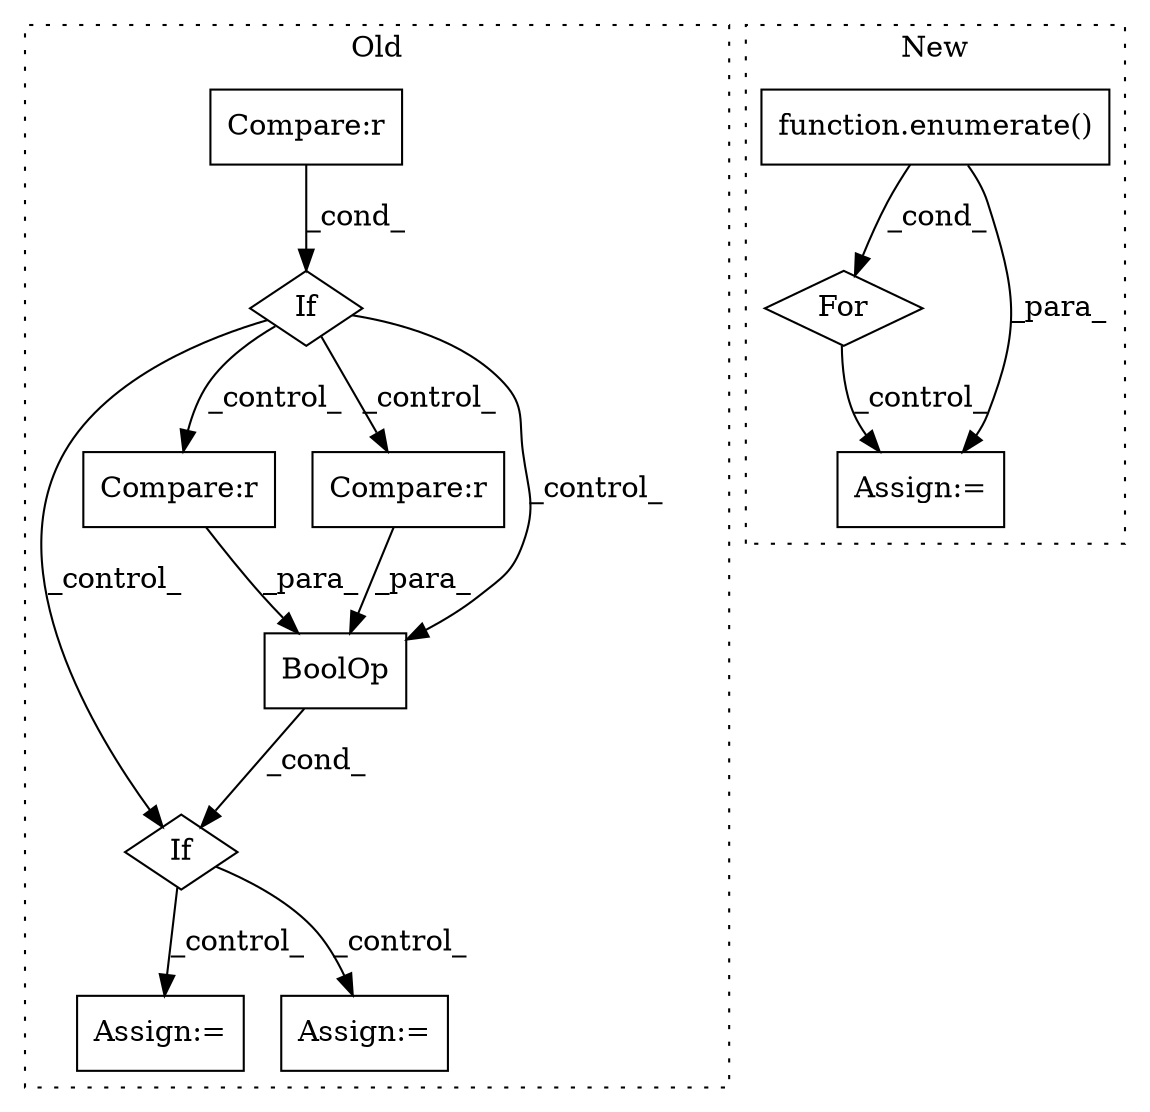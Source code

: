digraph G {
subgraph cluster0 {
1 [label="BoolOp" a="72" s="2158" l="38" shape="box"];
3 [label="If" a="96" s="2155" l="3" shape="diamond"];
5 [label="Compare:r" a="40" s="2158" l="15" shape="box"];
6 [label="Compare:r" a="40" s="2178" l="18" shape="box"];
7 [label="Assign:=" a="68" s="2269" l="4" shape="box"];
8 [label="Assign:=" a="68" s="2243" l="3" shape="box"];
10 [label="If" a="96" s="1915" l="3" shape="diamond"];
11 [label="Compare:r" a="40" s="1918" l="16" shape="box"];
label = "Old";
style="dotted";
}
subgraph cluster1 {
2 [label="function.enumerate()" a="75" s="2313,2334" l="10,1" shape="box"];
4 [label="For" a="107" s="2293,2335" l="4,69" shape="diamond"];
9 [label="Assign:=" a="68" s="2912" l="4" shape="box"];
label = "New";
style="dotted";
}
1 -> 3 [label="_cond_"];
2 -> 9 [label="_para_"];
2 -> 4 [label="_cond_"];
3 -> 8 [label="_control_"];
3 -> 7 [label="_control_"];
4 -> 9 [label="_control_"];
5 -> 1 [label="_para_"];
6 -> 1 [label="_para_"];
10 -> 1 [label="_control_"];
10 -> 3 [label="_control_"];
10 -> 6 [label="_control_"];
10 -> 5 [label="_control_"];
11 -> 10 [label="_cond_"];
}